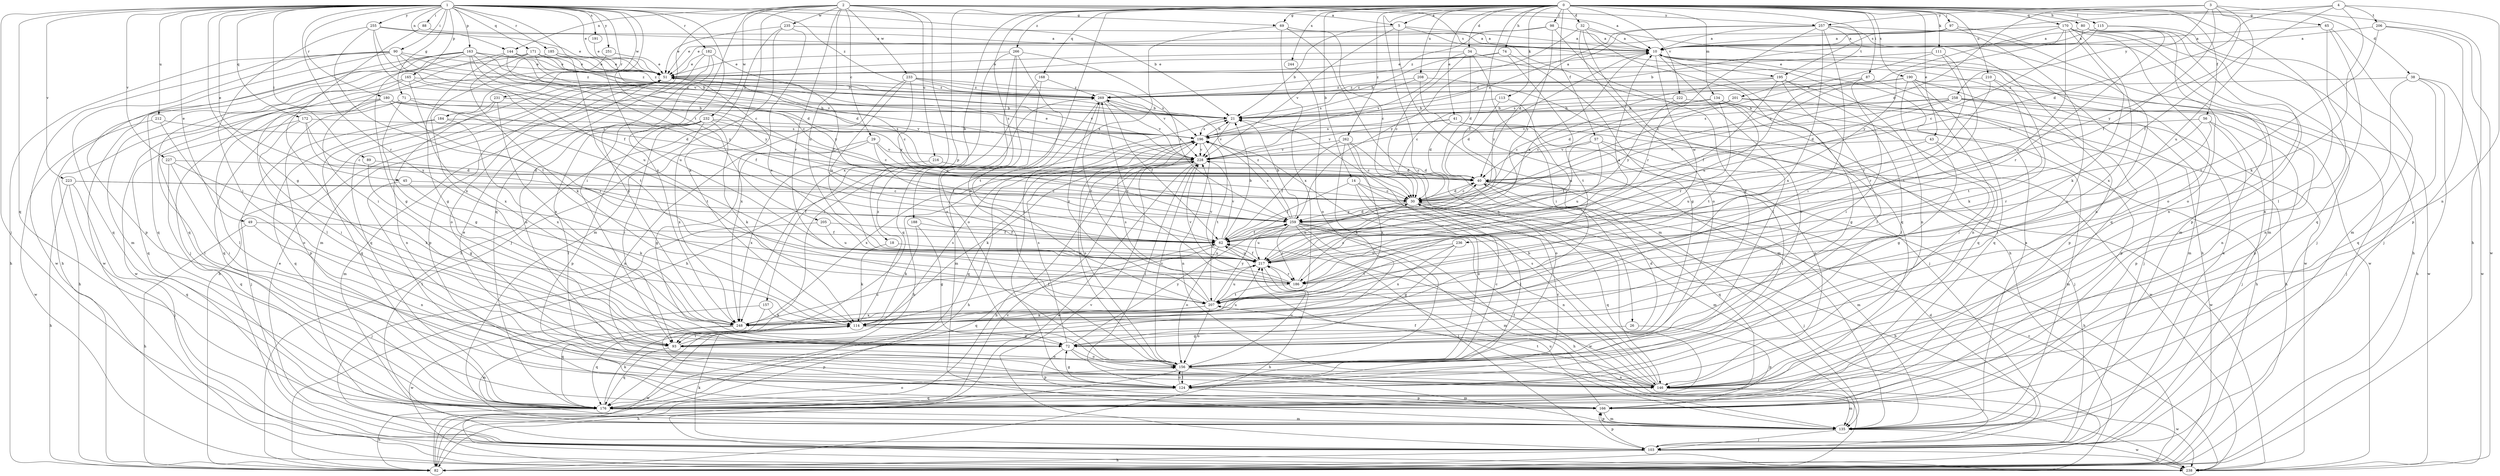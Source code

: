 strict digraph  {
0;
1;
2;
3;
4;
5;
10;
14;
18;
21;
26;
29;
30;
32;
34;
38;
40;
41;
43;
45;
49;
51;
56;
57;
62;
65;
69;
71;
72;
74;
80;
82;
87;
88;
89;
90;
93;
97;
98;
103;
111;
113;
114;
115;
124;
134;
135;
144;
146;
156;
157;
163;
165;
166;
168;
170;
171;
172;
176;
180;
182;
184;
185;
186;
188;
190;
191;
195;
196;
201;
205;
206;
207;
208;
210;
212;
216;
217;
222;
223;
227;
228;
231;
232;
233;
235;
236;
238;
244;
248;
251;
255;
257;
258;
259;
262;
266;
269;
0 -> 5  [label=a];
0 -> 14  [label=b];
0 -> 18  [label=b];
0 -> 26  [label=c];
0 -> 32  [label=d];
0 -> 34  [label=d];
0 -> 38  [label=d];
0 -> 41  [label=e];
0 -> 43  [label=e];
0 -> 56  [label=f];
0 -> 57  [label=f];
0 -> 62  [label=f];
0 -> 65  [label=g];
0 -> 69  [label=g];
0 -> 74  [label=h];
0 -> 80  [label=h];
0 -> 87  [label=i];
0 -> 97  [label=j];
0 -> 98  [label=j];
0 -> 111  [label=k];
0 -> 113  [label=k];
0 -> 115  [label=l];
0 -> 124  [label=l];
0 -> 134  [label=m];
0 -> 156  [label=o];
0 -> 157  [label=p];
0 -> 168  [label=q];
0 -> 170  [label=q];
0 -> 188  [label=s];
0 -> 190  [label=s];
0 -> 201  [label=t];
0 -> 208  [label=u];
0 -> 210  [label=u];
0 -> 222  [label=v];
0 -> 244  [label=x];
0 -> 262  [label=z];
0 -> 266  [label=z];
1 -> 21  [label=b];
1 -> 45  [label=e];
1 -> 49  [label=e];
1 -> 51  [label=e];
1 -> 69  [label=g];
1 -> 71  [label=g];
1 -> 72  [label=g];
1 -> 88  [label=i];
1 -> 89  [label=i];
1 -> 90  [label=i];
1 -> 103  [label=j];
1 -> 144  [label=n];
1 -> 163  [label=p];
1 -> 165  [label=p];
1 -> 171  [label=q];
1 -> 172  [label=q];
1 -> 176  [label=q];
1 -> 180  [label=r];
1 -> 182  [label=r];
1 -> 184  [label=r];
1 -> 185  [label=r];
1 -> 186  [label=r];
1 -> 191  [label=s];
1 -> 205  [label=t];
1 -> 212  [label=u];
1 -> 223  [label=v];
1 -> 227  [label=v];
1 -> 228  [label=v];
1 -> 231  [label=w];
1 -> 248  [label=x];
1 -> 251  [label=y];
1 -> 255  [label=y];
1 -> 269  [label=z];
2 -> 5  [label=a];
2 -> 10  [label=a];
2 -> 29  [label=c];
2 -> 93  [label=i];
2 -> 114  [label=k];
2 -> 144  [label=n];
2 -> 176  [label=q];
2 -> 186  [label=r];
2 -> 195  [label=s];
2 -> 216  [label=u];
2 -> 217  [label=u];
2 -> 232  [label=w];
2 -> 233  [label=w];
2 -> 235  [label=w];
2 -> 248  [label=x];
2 -> 257  [label=y];
3 -> 40  [label=d];
3 -> 62  [label=f];
3 -> 82  [label=h];
3 -> 217  [label=u];
3 -> 257  [label=y];
3 -> 258  [label=y];
3 -> 259  [label=y];
4 -> 40  [label=d];
4 -> 62  [label=f];
4 -> 114  [label=k];
4 -> 146  [label=n];
4 -> 195  [label=s];
4 -> 206  [label=t];
5 -> 10  [label=a];
5 -> 21  [label=b];
5 -> 82  [label=h];
5 -> 135  [label=m];
5 -> 228  [label=v];
10 -> 51  [label=e];
10 -> 124  [label=l];
10 -> 146  [label=n];
10 -> 156  [label=o];
10 -> 236  [label=w];
10 -> 238  [label=w];
10 -> 259  [label=y];
14 -> 30  [label=c];
14 -> 62  [label=f];
14 -> 124  [label=l];
14 -> 135  [label=m];
14 -> 156  [label=o];
18 -> 114  [label=k];
18 -> 217  [label=u];
21 -> 196  [label=s];
21 -> 228  [label=v];
26 -> 72  [label=g];
26 -> 166  [label=p];
29 -> 30  [label=c];
29 -> 62  [label=f];
29 -> 72  [label=g];
29 -> 146  [label=n];
29 -> 228  [label=v];
30 -> 40  [label=d];
30 -> 82  [label=h];
30 -> 103  [label=j];
30 -> 176  [label=q];
30 -> 217  [label=u];
30 -> 259  [label=y];
32 -> 10  [label=a];
32 -> 82  [label=h];
32 -> 124  [label=l];
32 -> 156  [label=o];
32 -> 176  [label=q];
32 -> 259  [label=y];
34 -> 30  [label=c];
34 -> 40  [label=d];
34 -> 51  [label=e];
34 -> 93  [label=i];
34 -> 228  [label=v];
34 -> 238  [label=w];
38 -> 82  [label=h];
38 -> 146  [label=n];
38 -> 176  [label=q];
38 -> 238  [label=w];
38 -> 269  [label=z];
40 -> 30  [label=c];
40 -> 82  [label=h];
40 -> 135  [label=m];
40 -> 176  [label=q];
41 -> 40  [label=d];
41 -> 103  [label=j];
41 -> 146  [label=n];
41 -> 196  [label=s];
41 -> 228  [label=v];
41 -> 238  [label=w];
43 -> 72  [label=g];
43 -> 135  [label=m];
43 -> 217  [label=u];
43 -> 228  [label=v];
45 -> 30  [label=c];
45 -> 114  [label=k];
45 -> 124  [label=l];
49 -> 62  [label=f];
49 -> 82  [label=h];
49 -> 146  [label=n];
51 -> 10  [label=a];
51 -> 30  [label=c];
51 -> 82  [label=h];
51 -> 156  [label=o];
51 -> 166  [label=p];
51 -> 176  [label=q];
51 -> 228  [label=v];
51 -> 269  [label=z];
56 -> 93  [label=i];
56 -> 103  [label=j];
56 -> 166  [label=p];
56 -> 186  [label=r];
56 -> 196  [label=s];
57 -> 62  [label=f];
57 -> 124  [label=l];
57 -> 217  [label=u];
57 -> 228  [label=v];
57 -> 238  [label=w];
62 -> 10  [label=a];
62 -> 21  [label=b];
62 -> 40  [label=d];
62 -> 156  [label=o];
62 -> 176  [label=q];
62 -> 217  [label=u];
62 -> 228  [label=v];
65 -> 10  [label=a];
65 -> 135  [label=m];
65 -> 146  [label=n];
65 -> 176  [label=q];
69 -> 10  [label=a];
69 -> 30  [label=c];
69 -> 124  [label=l];
69 -> 146  [label=n];
69 -> 248  [label=x];
71 -> 21  [label=b];
71 -> 72  [label=g];
71 -> 166  [label=p];
71 -> 176  [label=q];
71 -> 207  [label=t];
72 -> 40  [label=d];
72 -> 146  [label=n];
72 -> 156  [label=o];
72 -> 166  [label=p];
72 -> 196  [label=s];
72 -> 259  [label=y];
74 -> 21  [label=b];
74 -> 51  [label=e];
74 -> 72  [label=g];
74 -> 207  [label=t];
80 -> 10  [label=a];
80 -> 21  [label=b];
80 -> 82  [label=h];
80 -> 146  [label=n];
80 -> 156  [label=o];
82 -> 21  [label=b];
82 -> 228  [label=v];
87 -> 93  [label=i];
87 -> 135  [label=m];
87 -> 217  [label=u];
87 -> 269  [label=z];
88 -> 10  [label=a];
88 -> 93  [label=i];
89 -> 40  [label=d];
89 -> 72  [label=g];
90 -> 21  [label=b];
90 -> 40  [label=d];
90 -> 51  [label=e];
90 -> 82  [label=h];
90 -> 166  [label=p];
90 -> 176  [label=q];
90 -> 238  [label=w];
90 -> 269  [label=z];
93 -> 156  [label=o];
93 -> 176  [label=q];
93 -> 196  [label=s];
93 -> 217  [label=u];
97 -> 10  [label=a];
97 -> 51  [label=e];
97 -> 135  [label=m];
97 -> 156  [label=o];
98 -> 10  [label=a];
98 -> 51  [label=e];
98 -> 72  [label=g];
98 -> 259  [label=y];
98 -> 269  [label=z];
103 -> 10  [label=a];
103 -> 40  [label=d];
103 -> 51  [label=e];
103 -> 82  [label=h];
103 -> 114  [label=k];
103 -> 166  [label=p];
103 -> 228  [label=v];
103 -> 238  [label=w];
111 -> 30  [label=c];
111 -> 51  [label=e];
111 -> 186  [label=r];
111 -> 207  [label=t];
113 -> 21  [label=b];
113 -> 40  [label=d];
113 -> 217  [label=u];
114 -> 62  [label=f];
114 -> 72  [label=g];
114 -> 93  [label=i];
114 -> 176  [label=q];
114 -> 238  [label=w];
114 -> 269  [label=z];
115 -> 10  [label=a];
115 -> 30  [label=c];
115 -> 103  [label=j];
115 -> 186  [label=r];
124 -> 30  [label=c];
124 -> 72  [label=g];
124 -> 156  [label=o];
124 -> 166  [label=p];
124 -> 176  [label=q];
134 -> 21  [label=b];
134 -> 30  [label=c];
134 -> 82  [label=h];
134 -> 186  [label=r];
134 -> 207  [label=t];
135 -> 10  [label=a];
135 -> 103  [label=j];
135 -> 166  [label=p];
135 -> 217  [label=u];
135 -> 238  [label=w];
144 -> 30  [label=c];
144 -> 51  [label=e];
144 -> 72  [label=g];
144 -> 93  [label=i];
144 -> 259  [label=y];
144 -> 269  [label=z];
146 -> 21  [label=b];
146 -> 51  [label=e];
146 -> 62  [label=f];
146 -> 135  [label=m];
146 -> 196  [label=s];
146 -> 207  [label=t];
146 -> 238  [label=w];
156 -> 30  [label=c];
156 -> 82  [label=h];
156 -> 124  [label=l];
156 -> 135  [label=m];
156 -> 146  [label=n];
156 -> 196  [label=s];
156 -> 217  [label=u];
156 -> 228  [label=v];
157 -> 114  [label=k];
157 -> 176  [label=q];
157 -> 238  [label=w];
163 -> 21  [label=b];
163 -> 40  [label=d];
163 -> 51  [label=e];
163 -> 72  [label=g];
163 -> 82  [label=h];
163 -> 176  [label=q];
163 -> 217  [label=u];
163 -> 228  [label=v];
163 -> 238  [label=w];
163 -> 259  [label=y];
165 -> 62  [label=f];
165 -> 124  [label=l];
165 -> 238  [label=w];
165 -> 248  [label=x];
165 -> 269  [label=z];
166 -> 62  [label=f];
166 -> 135  [label=m];
168 -> 93  [label=i];
168 -> 156  [label=o];
168 -> 269  [label=z];
170 -> 10  [label=a];
170 -> 30  [label=c];
170 -> 103  [label=j];
170 -> 114  [label=k];
170 -> 156  [label=o];
170 -> 166  [label=p];
170 -> 217  [label=u];
170 -> 248  [label=x];
170 -> 259  [label=y];
171 -> 21  [label=b];
171 -> 51  [label=e];
171 -> 114  [label=k];
171 -> 135  [label=m];
171 -> 176  [label=q];
171 -> 259  [label=y];
171 -> 269  [label=z];
172 -> 30  [label=c];
172 -> 93  [label=i];
172 -> 124  [label=l];
172 -> 196  [label=s];
172 -> 259  [label=y];
176 -> 82  [label=h];
176 -> 114  [label=k];
176 -> 135  [label=m];
176 -> 156  [label=o];
180 -> 21  [label=b];
180 -> 40  [label=d];
180 -> 82  [label=h];
180 -> 124  [label=l];
180 -> 176  [label=q];
180 -> 186  [label=r];
180 -> 228  [label=v];
182 -> 51  [label=e];
182 -> 62  [label=f];
182 -> 135  [label=m];
182 -> 146  [label=n];
182 -> 248  [label=x];
184 -> 103  [label=j];
184 -> 176  [label=q];
184 -> 196  [label=s];
184 -> 248  [label=x];
185 -> 51  [label=e];
185 -> 207  [label=t];
185 -> 217  [label=u];
185 -> 248  [label=x];
186 -> 30  [label=c];
186 -> 207  [label=t];
186 -> 228  [label=v];
186 -> 269  [label=z];
188 -> 62  [label=f];
188 -> 72  [label=g];
188 -> 114  [label=k];
190 -> 124  [label=l];
190 -> 146  [label=n];
190 -> 166  [label=p];
190 -> 176  [label=q];
190 -> 196  [label=s];
190 -> 238  [label=w];
190 -> 269  [label=z];
191 -> 51  [label=e];
195 -> 30  [label=c];
195 -> 62  [label=f];
195 -> 103  [label=j];
195 -> 124  [label=l];
195 -> 176  [label=q];
195 -> 269  [label=z];
196 -> 21  [label=b];
196 -> 82  [label=h];
196 -> 146  [label=n];
196 -> 156  [label=o];
196 -> 176  [label=q];
196 -> 207  [label=t];
196 -> 228  [label=v];
201 -> 21  [label=b];
201 -> 30  [label=c];
201 -> 40  [label=d];
201 -> 82  [label=h];
201 -> 166  [label=p];
205 -> 62  [label=f];
205 -> 103  [label=j];
205 -> 217  [label=u];
206 -> 10  [label=a];
206 -> 166  [label=p];
206 -> 207  [label=t];
206 -> 238  [label=w];
207 -> 114  [label=k];
207 -> 156  [label=o];
207 -> 196  [label=s];
207 -> 217  [label=u];
207 -> 248  [label=x];
207 -> 259  [label=y];
207 -> 269  [label=z];
208 -> 103  [label=j];
208 -> 135  [label=m];
208 -> 196  [label=s];
208 -> 269  [label=z];
210 -> 114  [label=k];
210 -> 186  [label=r];
210 -> 207  [label=t];
210 -> 269  [label=z];
212 -> 156  [label=o];
212 -> 196  [label=s];
212 -> 238  [label=w];
216 -> 40  [label=d];
216 -> 248  [label=x];
217 -> 10  [label=a];
217 -> 51  [label=e];
217 -> 62  [label=f];
217 -> 82  [label=h];
217 -> 186  [label=r];
217 -> 228  [label=v];
222 -> 21  [label=b];
222 -> 72  [label=g];
222 -> 259  [label=y];
223 -> 30  [label=c];
223 -> 62  [label=f];
223 -> 82  [label=h];
223 -> 103  [label=j];
223 -> 176  [label=q];
227 -> 40  [label=d];
227 -> 93  [label=i];
227 -> 114  [label=k];
227 -> 176  [label=q];
228 -> 40  [label=d];
228 -> 51  [label=e];
228 -> 82  [label=h];
228 -> 114  [label=k];
228 -> 124  [label=l];
228 -> 238  [label=w];
228 -> 248  [label=x];
231 -> 21  [label=b];
231 -> 146  [label=n];
231 -> 176  [label=q];
231 -> 248  [label=x];
232 -> 30  [label=c];
232 -> 93  [label=i];
232 -> 114  [label=k];
232 -> 124  [label=l];
232 -> 135  [label=m];
232 -> 166  [label=p];
232 -> 196  [label=s];
232 -> 248  [label=x];
233 -> 196  [label=s];
233 -> 217  [label=u];
233 -> 228  [label=v];
233 -> 248  [label=x];
233 -> 259  [label=y];
233 -> 269  [label=z];
235 -> 10  [label=a];
235 -> 51  [label=e];
235 -> 82  [label=h];
235 -> 103  [label=j];
235 -> 135  [label=m];
236 -> 72  [label=g];
236 -> 207  [label=t];
236 -> 217  [label=u];
236 -> 248  [label=x];
238 -> 30  [label=c];
244 -> 156  [label=o];
248 -> 135  [label=m];
248 -> 166  [label=p];
248 -> 217  [label=u];
251 -> 51  [label=e];
251 -> 103  [label=j];
255 -> 10  [label=a];
255 -> 30  [label=c];
255 -> 51  [label=e];
255 -> 62  [label=f];
255 -> 93  [label=i];
255 -> 207  [label=t];
257 -> 10  [label=a];
257 -> 40  [label=d];
257 -> 93  [label=i];
257 -> 135  [label=m];
257 -> 146  [label=n];
257 -> 176  [label=q];
257 -> 186  [label=r];
257 -> 196  [label=s];
257 -> 248  [label=x];
258 -> 21  [label=b];
258 -> 40  [label=d];
258 -> 103  [label=j];
258 -> 146  [label=n];
258 -> 166  [label=p];
258 -> 196  [label=s];
258 -> 228  [label=v];
259 -> 21  [label=b];
259 -> 62  [label=f];
259 -> 82  [label=h];
259 -> 103  [label=j];
259 -> 135  [label=m];
259 -> 146  [label=n];
259 -> 186  [label=r];
259 -> 196  [label=s];
259 -> 217  [label=u];
259 -> 238  [label=w];
259 -> 269  [label=z];
262 -> 30  [label=c];
262 -> 62  [label=f];
262 -> 114  [label=k];
262 -> 156  [label=o];
262 -> 228  [label=v];
262 -> 248  [label=x];
266 -> 51  [label=e];
266 -> 82  [label=h];
266 -> 156  [label=o];
266 -> 176  [label=q];
266 -> 207  [label=t];
266 -> 259  [label=y];
269 -> 21  [label=b];
269 -> 62  [label=f];
269 -> 135  [label=m];
269 -> 186  [label=r];
269 -> 228  [label=v];
}
